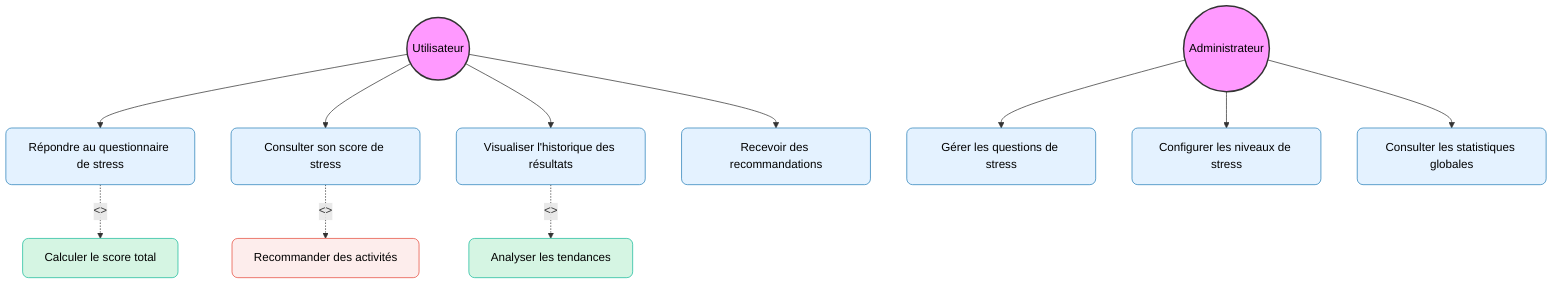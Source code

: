 flowchart TD
    %% Style des acteurs et cas d'utilisation
    classDef actor fill:#f9f,stroke:#333,stroke-width:2px,color:black
    classDef usecase fill:#e4f2ff,stroke:#2980b9,stroke-width:1px,rx:8px,ry:8px,color:black
    classDef include fill:#d5f5e3,stroke:#1abc9c,stroke-width:1px,rx:8px,ry:8px,color:black
    classDef extend fill:#fdedec,stroke:#e74c3c,stroke-width:1px,rx:8px,ry:8px,color:black

    %% Acteurs
    User((Utilisateur)):::actor
    Admin((Administrateur)):::actor
    
    %% Cas d'utilisation
    UC1[Répondre au questionnaire de stress]:::usecase
    UC2[Consulter son score de stress]:::usecase
    UC3["Visualiser l'historique des résultats"]:::usecase
    UC4[Recevoir des recommandations]:::usecase
    UC5[Gérer les questions de stress]:::usecase
    UC6[Configurer les niveaux de stress]:::usecase
    UC7[Consulter les statistiques globales]:::usecase
    
    %% Cas d'inclusion et d'extension
    UC_C[Calculer le score total]:::include
    UC_A[Analyser les tendances]:::include
    UC_R[Recommander des activités]:::extend
    
    %% Relations utilisateur
    User --> UC1
    User --> UC2
    User --> UC3
    User --> UC4
    
    %% Relations admin
    Admin --> UC5
    Admin --> UC6
    Admin --> UC7
    
    %% Inclusion/Extension
    UC1 -.-> |<<include>>| UC_C
    UC3 -.-> |<<include>>| UC_A
    UC2 -.-> |<<extend>>| UC_R